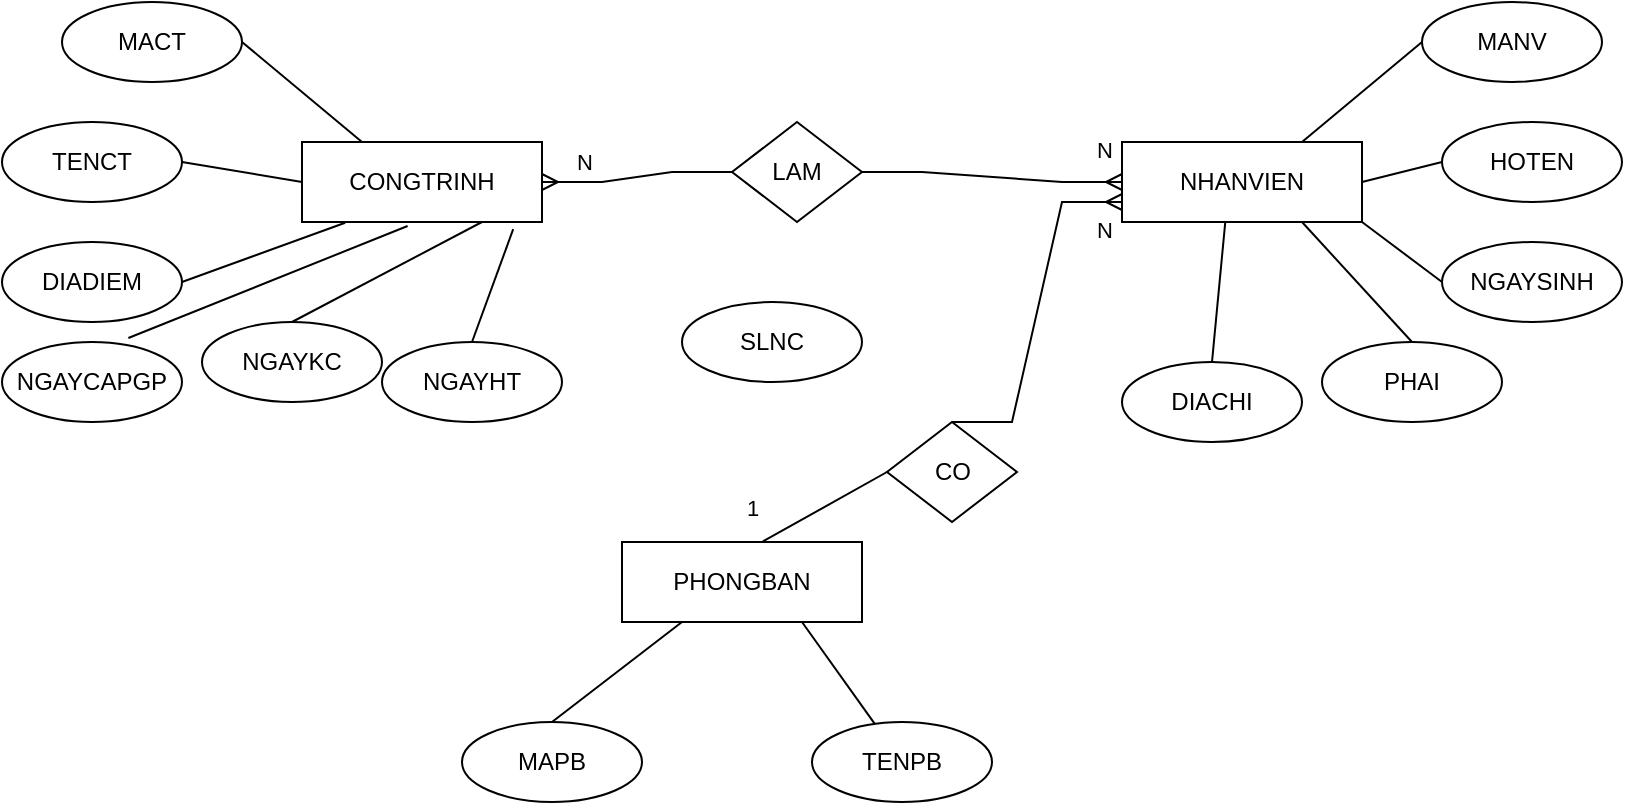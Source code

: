 <mxfile version="23.1.5" type="github">
  <diagram name="Page-1" id="u1D3VUiU_2eMXtleDo5H">
    <mxGraphModel dx="1002" dy="535" grid="1" gridSize="10" guides="1" tooltips="1" connect="1" arrows="1" fold="1" page="1" pageScale="1" pageWidth="850" pageHeight="1100" math="0" shadow="0">
      <root>
        <mxCell id="0" />
        <mxCell id="1" parent="0" />
        <mxCell id="BiMNAsaZ4WQP-LVCogi2-1" value="PHONGBAN" style="rounded=0;whiteSpace=wrap;html=1;" vertex="1" parent="1">
          <mxGeometry x="330" y="300" width="120" height="40" as="geometry" />
        </mxCell>
        <mxCell id="BiMNAsaZ4WQP-LVCogi2-2" value="CONGTRINH" style="rounded=0;whiteSpace=wrap;html=1;" vertex="1" parent="1">
          <mxGeometry x="170" y="100" width="120" height="40" as="geometry" />
        </mxCell>
        <mxCell id="BiMNAsaZ4WQP-LVCogi2-3" value="NHANVIEN" style="rounded=0;whiteSpace=wrap;html=1;" vertex="1" parent="1">
          <mxGeometry x="580" y="100" width="120" height="40" as="geometry" />
        </mxCell>
        <mxCell id="BiMNAsaZ4WQP-LVCogi2-4" value="TENCT" style="ellipse;whiteSpace=wrap;html=1;" vertex="1" parent="1">
          <mxGeometry x="20" y="90" width="90" height="40" as="geometry" />
        </mxCell>
        <mxCell id="BiMNAsaZ4WQP-LVCogi2-5" value="MACT" style="ellipse;whiteSpace=wrap;html=1;" vertex="1" parent="1">
          <mxGeometry x="50" y="30" width="90" height="40" as="geometry" />
        </mxCell>
        <mxCell id="BiMNAsaZ4WQP-LVCogi2-6" value="DIADIEM" style="ellipse;whiteSpace=wrap;html=1;" vertex="1" parent="1">
          <mxGeometry x="20" y="150" width="90" height="40" as="geometry" />
        </mxCell>
        <mxCell id="BiMNAsaZ4WQP-LVCogi2-7" value="NGAYKC" style="ellipse;whiteSpace=wrap;html=1;" vertex="1" parent="1">
          <mxGeometry x="120" y="190" width="90" height="40" as="geometry" />
        </mxCell>
        <mxCell id="BiMNAsaZ4WQP-LVCogi2-8" value="NGAYHT" style="ellipse;whiteSpace=wrap;html=1;" vertex="1" parent="1">
          <mxGeometry x="210" y="200" width="90" height="40" as="geometry" />
        </mxCell>
        <mxCell id="BiMNAsaZ4WQP-LVCogi2-9" value="NGAYCAPGP" style="ellipse;whiteSpace=wrap;html=1;" vertex="1" parent="1">
          <mxGeometry x="20" y="200" width="90" height="40" as="geometry" />
        </mxCell>
        <mxCell id="BiMNAsaZ4WQP-LVCogi2-11" value="" style="endArrow=none;html=1;rounded=0;entryX=1;entryY=0.5;entryDx=0;entryDy=0;exitX=0.25;exitY=0;exitDx=0;exitDy=0;" edge="1" parent="1" source="BiMNAsaZ4WQP-LVCogi2-2" target="BiMNAsaZ4WQP-LVCogi2-5">
          <mxGeometry width="50" height="50" relative="1" as="geometry">
            <mxPoint x="60" y="140" as="sourcePoint" />
            <mxPoint x="110" y="90" as="targetPoint" />
          </mxGeometry>
        </mxCell>
        <mxCell id="BiMNAsaZ4WQP-LVCogi2-12" value="" style="endArrow=none;html=1;rounded=0;entryX=0;entryY=0.5;entryDx=0;entryDy=0;exitX=1;exitY=0.5;exitDx=0;exitDy=0;" edge="1" parent="1" source="BiMNAsaZ4WQP-LVCogi2-4" target="BiMNAsaZ4WQP-LVCogi2-2">
          <mxGeometry width="50" height="50" relative="1" as="geometry">
            <mxPoint x="130" y="200" as="sourcePoint" />
            <mxPoint x="180" y="150" as="targetPoint" />
          </mxGeometry>
        </mxCell>
        <mxCell id="BiMNAsaZ4WQP-LVCogi2-13" value="" style="endArrow=none;html=1;rounded=0;entryX=0.18;entryY=1.01;entryDx=0;entryDy=0;entryPerimeter=0;exitX=1;exitY=0.5;exitDx=0;exitDy=0;" edge="1" parent="1" source="BiMNAsaZ4WQP-LVCogi2-6" target="BiMNAsaZ4WQP-LVCogi2-2">
          <mxGeometry width="50" height="50" relative="1" as="geometry">
            <mxPoint x="130" y="220" as="sourcePoint" />
            <mxPoint x="180" y="170" as="targetPoint" />
          </mxGeometry>
        </mxCell>
        <mxCell id="BiMNAsaZ4WQP-LVCogi2-14" value="" style="endArrow=none;html=1;rounded=0;entryX=0.44;entryY=1.05;entryDx=0;entryDy=0;entryPerimeter=0;exitX=0.702;exitY=-0.05;exitDx=0;exitDy=0;exitPerimeter=0;" edge="1" parent="1" source="BiMNAsaZ4WQP-LVCogi2-9" target="BiMNAsaZ4WQP-LVCogi2-2">
          <mxGeometry width="50" height="50" relative="1" as="geometry">
            <mxPoint x="400" y="140" as="sourcePoint" />
            <mxPoint x="450" y="90" as="targetPoint" />
          </mxGeometry>
        </mxCell>
        <mxCell id="BiMNAsaZ4WQP-LVCogi2-15" value="" style="endArrow=none;html=1;rounded=0;entryX=0.75;entryY=1;entryDx=0;entryDy=0;exitX=0.5;exitY=0;exitDx=0;exitDy=0;" edge="1" parent="1" source="BiMNAsaZ4WQP-LVCogi2-7" target="BiMNAsaZ4WQP-LVCogi2-2">
          <mxGeometry width="50" height="50" relative="1" as="geometry">
            <mxPoint x="400" y="140" as="sourcePoint" />
            <mxPoint x="450" y="90" as="targetPoint" />
          </mxGeometry>
        </mxCell>
        <mxCell id="BiMNAsaZ4WQP-LVCogi2-16" value="" style="endArrow=none;html=1;rounded=0;entryX=0.88;entryY=1.09;entryDx=0;entryDy=0;entryPerimeter=0;exitX=0.5;exitY=0;exitDx=0;exitDy=0;" edge="1" parent="1" source="BiMNAsaZ4WQP-LVCogi2-8" target="BiMNAsaZ4WQP-LVCogi2-2">
          <mxGeometry width="50" height="50" relative="1" as="geometry">
            <mxPoint x="400" y="140" as="sourcePoint" />
            <mxPoint x="450" y="90" as="targetPoint" />
          </mxGeometry>
        </mxCell>
        <mxCell id="BiMNAsaZ4WQP-LVCogi2-18" value="MANV" style="ellipse;whiteSpace=wrap;html=1;" vertex="1" parent="1">
          <mxGeometry x="730" y="30" width="90" height="40" as="geometry" />
        </mxCell>
        <mxCell id="BiMNAsaZ4WQP-LVCogi2-20" value="DIACHI" style="ellipse;whiteSpace=wrap;html=1;" vertex="1" parent="1">
          <mxGeometry x="580" y="210" width="90" height="40" as="geometry" />
        </mxCell>
        <mxCell id="BiMNAsaZ4WQP-LVCogi2-21" value="PHAI" style="ellipse;whiteSpace=wrap;html=1;" vertex="1" parent="1">
          <mxGeometry x="680" y="200" width="90" height="40" as="geometry" />
        </mxCell>
        <mxCell id="BiMNAsaZ4WQP-LVCogi2-22" value="NGAYSINH" style="ellipse;whiteSpace=wrap;html=1;" vertex="1" parent="1">
          <mxGeometry x="740" y="150" width="90" height="40" as="geometry" />
        </mxCell>
        <mxCell id="BiMNAsaZ4WQP-LVCogi2-23" value="HOTEN" style="ellipse;whiteSpace=wrap;html=1;" vertex="1" parent="1">
          <mxGeometry x="740" y="90" width="90" height="40" as="geometry" />
        </mxCell>
        <mxCell id="BiMNAsaZ4WQP-LVCogi2-26" value="" style="endArrow=none;html=1;rounded=0;entryX=0;entryY=0.5;entryDx=0;entryDy=0;exitX=0.75;exitY=0;exitDx=0;exitDy=0;" edge="1" parent="1" source="BiMNAsaZ4WQP-LVCogi2-3" target="BiMNAsaZ4WQP-LVCogi2-18">
          <mxGeometry width="50" height="50" relative="1" as="geometry">
            <mxPoint x="400" y="140" as="sourcePoint" />
            <mxPoint x="450" y="90" as="targetPoint" />
          </mxGeometry>
        </mxCell>
        <mxCell id="BiMNAsaZ4WQP-LVCogi2-28" value="" style="endArrow=none;html=1;rounded=0;entryX=0;entryY=0.5;entryDx=0;entryDy=0;" edge="1" parent="1" target="BiMNAsaZ4WQP-LVCogi2-23">
          <mxGeometry width="50" height="50" relative="1" as="geometry">
            <mxPoint x="700" y="120" as="sourcePoint" />
            <mxPoint x="460" y="110" as="targetPoint" />
          </mxGeometry>
        </mxCell>
        <mxCell id="BiMNAsaZ4WQP-LVCogi2-29" value="" style="endArrow=none;html=1;rounded=0;entryX=0;entryY=0.5;entryDx=0;entryDy=0;exitX=1;exitY=1;exitDx=0;exitDy=0;" edge="1" parent="1" source="BiMNAsaZ4WQP-LVCogi2-3" target="BiMNAsaZ4WQP-LVCogi2-22">
          <mxGeometry width="50" height="50" relative="1" as="geometry">
            <mxPoint x="420" y="160" as="sourcePoint" />
            <mxPoint x="470" y="110" as="targetPoint" />
          </mxGeometry>
        </mxCell>
        <mxCell id="BiMNAsaZ4WQP-LVCogi2-31" value="" style="endArrow=none;html=1;rounded=0;entryX=0.5;entryY=0;entryDx=0;entryDy=0;exitX=0.43;exitY=1.01;exitDx=0;exitDy=0;exitPerimeter=0;" edge="1" parent="1" source="BiMNAsaZ4WQP-LVCogi2-3" target="BiMNAsaZ4WQP-LVCogi2-20">
          <mxGeometry width="50" height="50" relative="1" as="geometry">
            <mxPoint x="440" y="180" as="sourcePoint" />
            <mxPoint x="490" y="130" as="targetPoint" />
          </mxGeometry>
        </mxCell>
        <mxCell id="BiMNAsaZ4WQP-LVCogi2-32" value="" style="endArrow=none;html=1;rounded=0;entryX=0.5;entryY=0;entryDx=0;entryDy=0;exitX=0.75;exitY=1;exitDx=0;exitDy=0;" edge="1" parent="1" source="BiMNAsaZ4WQP-LVCogi2-3" target="BiMNAsaZ4WQP-LVCogi2-21">
          <mxGeometry width="50" height="50" relative="1" as="geometry">
            <mxPoint x="450" y="190" as="sourcePoint" />
            <mxPoint x="500" y="140" as="targetPoint" />
          </mxGeometry>
        </mxCell>
        <mxCell id="BiMNAsaZ4WQP-LVCogi2-33" value="TENPB" style="ellipse;whiteSpace=wrap;html=1;" vertex="1" parent="1">
          <mxGeometry x="425" y="390" width="90" height="40" as="geometry" />
        </mxCell>
        <mxCell id="BiMNAsaZ4WQP-LVCogi2-34" value="MAPB" style="ellipse;whiteSpace=wrap;html=1;" vertex="1" parent="1">
          <mxGeometry x="250" y="390" width="90" height="40" as="geometry" />
        </mxCell>
        <mxCell id="BiMNAsaZ4WQP-LVCogi2-35" value="" style="endArrow=none;html=1;rounded=0;entryX=0.75;entryY=1;entryDx=0;entryDy=0;" edge="1" parent="1" source="BiMNAsaZ4WQP-LVCogi2-33" target="BiMNAsaZ4WQP-LVCogi2-1">
          <mxGeometry width="50" height="50" relative="1" as="geometry">
            <mxPoint x="354.289" y="460" as="sourcePoint" />
            <mxPoint x="354.289" y="410" as="targetPoint" />
          </mxGeometry>
        </mxCell>
        <mxCell id="BiMNAsaZ4WQP-LVCogi2-36" value="" style="endArrow=none;html=1;rounded=0;entryX=0.5;entryY=0;entryDx=0;entryDy=0;exitX=0.25;exitY=1;exitDx=0;exitDy=0;" edge="1" parent="1" source="BiMNAsaZ4WQP-LVCogi2-1" target="BiMNAsaZ4WQP-LVCogi2-34">
          <mxGeometry width="50" height="50" relative="1" as="geometry">
            <mxPoint x="435" y="420" as="sourcePoint" />
            <mxPoint x="364.289" y="420" as="targetPoint" />
          </mxGeometry>
        </mxCell>
        <mxCell id="BiMNAsaZ4WQP-LVCogi2-37" value="LAM" style="rhombus;whiteSpace=wrap;html=1;" vertex="1" parent="1">
          <mxGeometry x="385" y="90" width="65" height="50" as="geometry" />
        </mxCell>
        <mxCell id="BiMNAsaZ4WQP-LVCogi2-38" value="SLNC" style="ellipse;whiteSpace=wrap;html=1;" vertex="1" parent="1">
          <mxGeometry x="360" y="180" width="90" height="40" as="geometry" />
        </mxCell>
        <mxCell id="BiMNAsaZ4WQP-LVCogi2-39" value="CO" style="rhombus;whiteSpace=wrap;html=1;" vertex="1" parent="1">
          <mxGeometry x="462.5" y="240" width="65" height="50" as="geometry" />
        </mxCell>
        <mxCell id="BiMNAsaZ4WQP-LVCogi2-40" value="" style="edgeStyle=entityRelationEdgeStyle;fontSize=12;html=1;endArrow=ERmany;rounded=0;exitX=1;exitY=0.5;exitDx=0;exitDy=0;entryX=0;entryY=0.5;entryDx=0;entryDy=0;" edge="1" parent="1" source="BiMNAsaZ4WQP-LVCogi2-37" target="BiMNAsaZ4WQP-LVCogi2-3">
          <mxGeometry width="100" height="100" relative="1" as="geometry">
            <mxPoint x="440" y="190" as="sourcePoint" />
            <mxPoint x="540" y="90" as="targetPoint" />
          </mxGeometry>
        </mxCell>
        <mxCell id="BiMNAsaZ4WQP-LVCogi2-41" value="" style="edgeStyle=entityRelationEdgeStyle;fontSize=12;html=1;endArrow=ERmany;rounded=0;entryX=1;entryY=0.5;entryDx=0;entryDy=0;exitX=0;exitY=0.5;exitDx=0;exitDy=0;" edge="1" parent="1" source="BiMNAsaZ4WQP-LVCogi2-37" target="BiMNAsaZ4WQP-LVCogi2-2">
          <mxGeometry width="100" height="100" relative="1" as="geometry">
            <mxPoint x="350" y="150" as="sourcePoint" />
            <mxPoint x="590" y="130" as="targetPoint" />
          </mxGeometry>
        </mxCell>
        <mxCell id="BiMNAsaZ4WQP-LVCogi2-45" value="N" style="edgeLabel;html=1;align=center;verticalAlign=middle;resizable=0;points=[];" vertex="1" connectable="0" parent="BiMNAsaZ4WQP-LVCogi2-41">
          <mxGeometry x="0.711" relative="1" as="geometry">
            <mxPoint x="7" y="-10" as="offset" />
          </mxGeometry>
        </mxCell>
        <mxCell id="BiMNAsaZ4WQP-LVCogi2-43" value="" style="endArrow=none;html=1;rounded=0;entryX=0;entryY=0.5;entryDx=0;entryDy=0;" edge="1" parent="1" target="BiMNAsaZ4WQP-LVCogi2-39">
          <mxGeometry width="50" height="50" relative="1" as="geometry">
            <mxPoint x="400" y="300" as="sourcePoint" />
            <mxPoint x="450" y="250" as="targetPoint" />
          </mxGeometry>
        </mxCell>
        <mxCell id="BiMNAsaZ4WQP-LVCogi2-44" value="" style="edgeStyle=entityRelationEdgeStyle;fontSize=12;html=1;endArrow=ERmany;rounded=0;exitX=0.5;exitY=0;exitDx=0;exitDy=0;entryX=0;entryY=0.75;entryDx=0;entryDy=0;" edge="1" parent="1" source="BiMNAsaZ4WQP-LVCogi2-39" target="BiMNAsaZ4WQP-LVCogi2-3">
          <mxGeometry width="100" height="100" relative="1" as="geometry">
            <mxPoint x="470" y="280" as="sourcePoint" />
            <mxPoint x="570" y="180" as="targetPoint" />
            <Array as="points">
              <mxPoint x="520" y="200" />
              <mxPoint x="520" y="170" />
            </Array>
          </mxGeometry>
        </mxCell>
        <mxCell id="BiMNAsaZ4WQP-LVCogi2-46" value="N" style="edgeLabel;html=1;align=center;verticalAlign=middle;resizable=0;points=[];" vertex="1" connectable="0" parent="1">
          <mxGeometry x="320.355" y="110" as="geometry">
            <mxPoint x="250" y="-6" as="offset" />
          </mxGeometry>
        </mxCell>
        <mxCell id="BiMNAsaZ4WQP-LVCogi2-47" value="1" style="edgeLabel;html=1;align=center;verticalAlign=middle;resizable=0;points=[];" vertex="1" connectable="0" parent="1">
          <mxGeometry x="79.995" y="100" as="geometry">
            <mxPoint x="315" y="183" as="offset" />
          </mxGeometry>
        </mxCell>
        <mxCell id="BiMNAsaZ4WQP-LVCogi2-48" value="N" style="edgeLabel;html=1;align=center;verticalAlign=middle;resizable=0;points=[];" vertex="1" connectable="0" parent="1">
          <mxGeometry x="320.355" y="150" as="geometry">
            <mxPoint x="250" y="-6" as="offset" />
          </mxGeometry>
        </mxCell>
      </root>
    </mxGraphModel>
  </diagram>
</mxfile>
